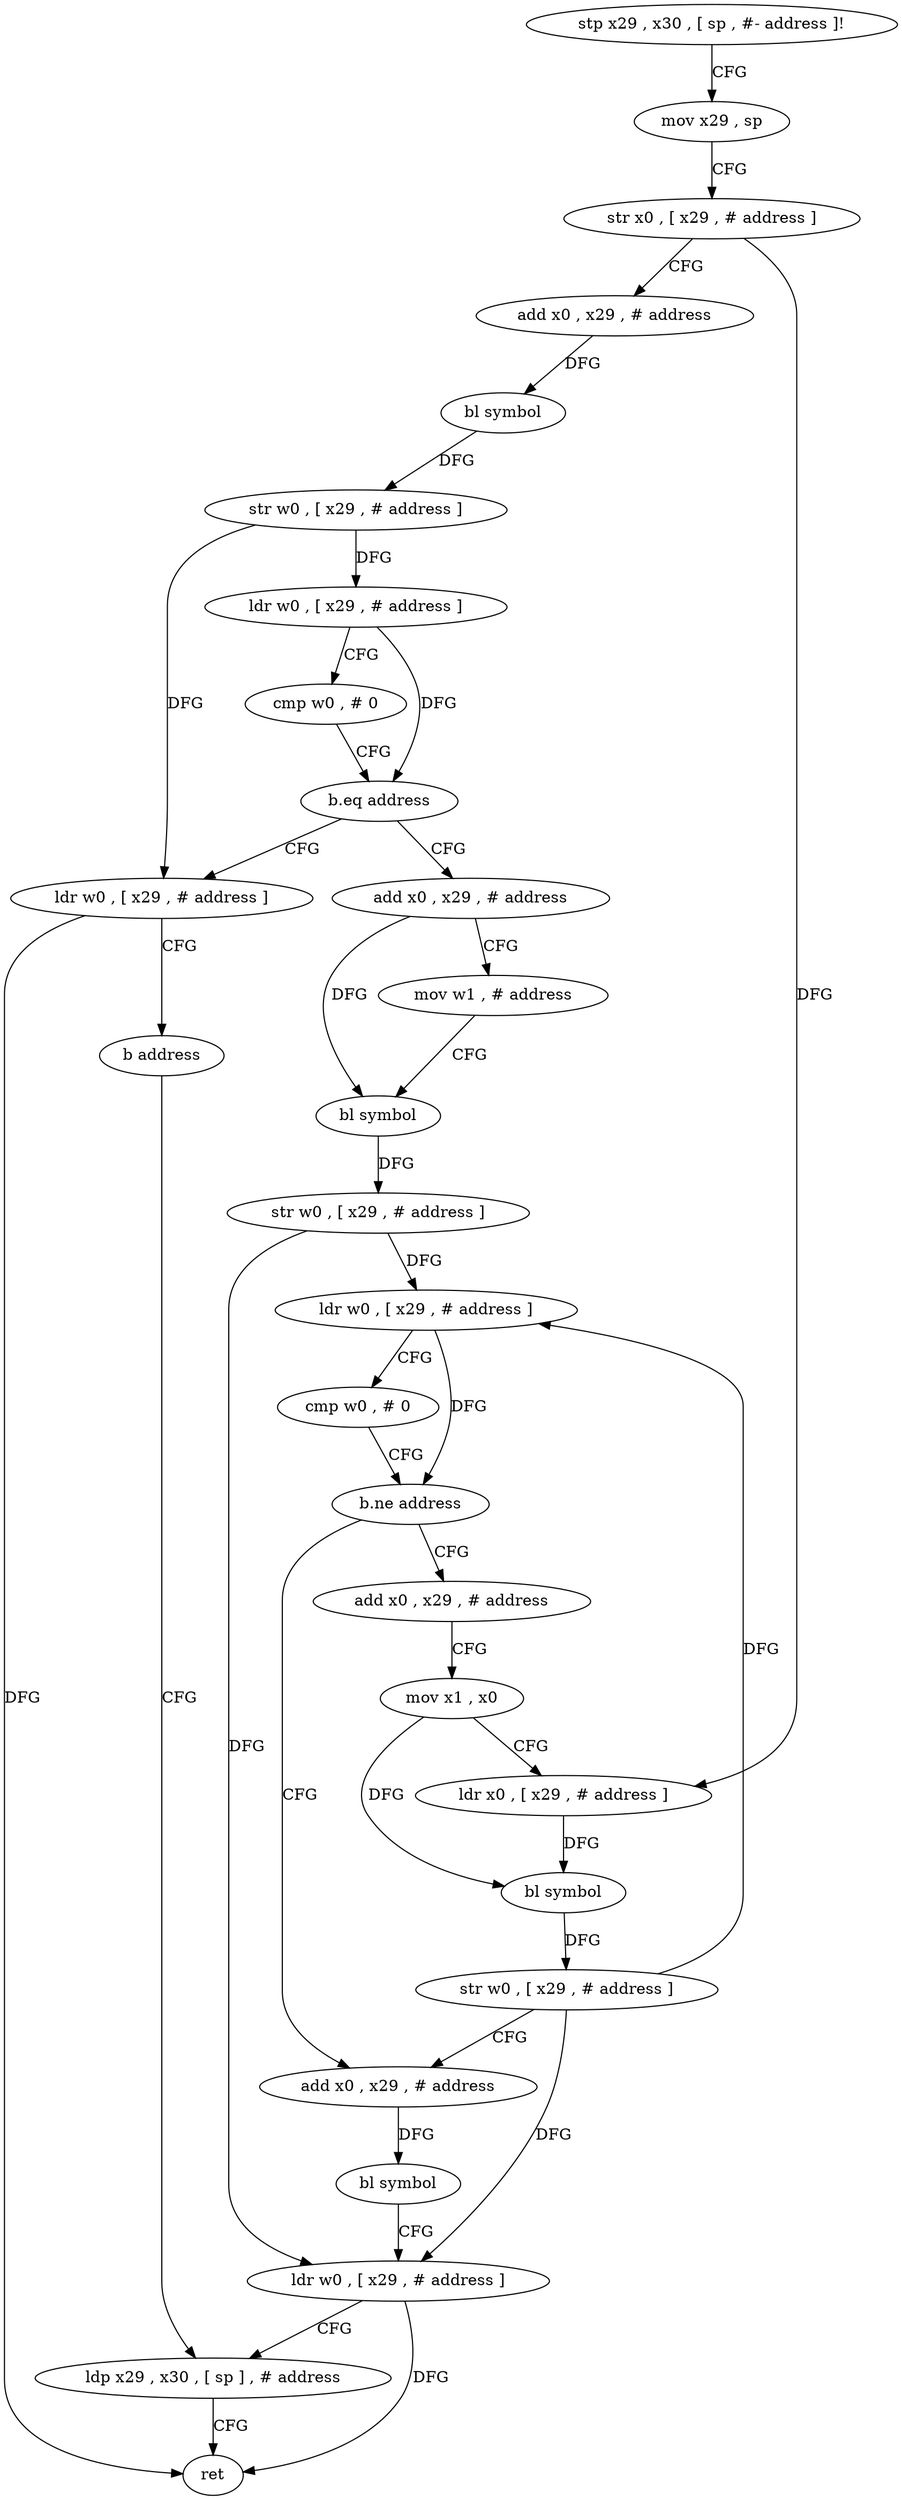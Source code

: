 digraph "func" {
"232416" [label = "stp x29 , x30 , [ sp , #- address ]!" ]
"232420" [label = "mov x29 , sp" ]
"232424" [label = "str x0 , [ x29 , # address ]" ]
"232428" [label = "add x0 , x29 , # address" ]
"232432" [label = "bl symbol" ]
"232436" [label = "str w0 , [ x29 , # address ]" ]
"232440" [label = "ldr w0 , [ x29 , # address ]" ]
"232444" [label = "cmp w0 , # 0" ]
"232448" [label = "b.eq address" ]
"232460" [label = "add x0 , x29 , # address" ]
"232452" [label = "ldr w0 , [ x29 , # address ]" ]
"232464" [label = "mov w1 , # address" ]
"232468" [label = "bl symbol" ]
"232472" [label = "str w0 , [ x29 , # address ]" ]
"232476" [label = "ldr w0 , [ x29 , # address ]" ]
"232480" [label = "cmp w0 , # 0" ]
"232484" [label = "b.ne address" ]
"232508" [label = "add x0 , x29 , # address" ]
"232488" [label = "add x0 , x29 , # address" ]
"232456" [label = "b address" ]
"232520" [label = "ldp x29 , x30 , [ sp ] , # address" ]
"232512" [label = "bl symbol" ]
"232516" [label = "ldr w0 , [ x29 , # address ]" ]
"232492" [label = "mov x1 , x0" ]
"232496" [label = "ldr x0 , [ x29 , # address ]" ]
"232500" [label = "bl symbol" ]
"232504" [label = "str w0 , [ x29 , # address ]" ]
"232524" [label = "ret" ]
"232416" -> "232420" [ label = "CFG" ]
"232420" -> "232424" [ label = "CFG" ]
"232424" -> "232428" [ label = "CFG" ]
"232424" -> "232496" [ label = "DFG" ]
"232428" -> "232432" [ label = "DFG" ]
"232432" -> "232436" [ label = "DFG" ]
"232436" -> "232440" [ label = "DFG" ]
"232436" -> "232452" [ label = "DFG" ]
"232440" -> "232444" [ label = "CFG" ]
"232440" -> "232448" [ label = "DFG" ]
"232444" -> "232448" [ label = "CFG" ]
"232448" -> "232460" [ label = "CFG" ]
"232448" -> "232452" [ label = "CFG" ]
"232460" -> "232464" [ label = "CFG" ]
"232460" -> "232468" [ label = "DFG" ]
"232452" -> "232456" [ label = "CFG" ]
"232452" -> "232524" [ label = "DFG" ]
"232464" -> "232468" [ label = "CFG" ]
"232468" -> "232472" [ label = "DFG" ]
"232472" -> "232476" [ label = "DFG" ]
"232472" -> "232516" [ label = "DFG" ]
"232476" -> "232480" [ label = "CFG" ]
"232476" -> "232484" [ label = "DFG" ]
"232480" -> "232484" [ label = "CFG" ]
"232484" -> "232508" [ label = "CFG" ]
"232484" -> "232488" [ label = "CFG" ]
"232508" -> "232512" [ label = "DFG" ]
"232488" -> "232492" [ label = "CFG" ]
"232456" -> "232520" [ label = "CFG" ]
"232520" -> "232524" [ label = "CFG" ]
"232512" -> "232516" [ label = "CFG" ]
"232516" -> "232520" [ label = "CFG" ]
"232516" -> "232524" [ label = "DFG" ]
"232492" -> "232496" [ label = "CFG" ]
"232492" -> "232500" [ label = "DFG" ]
"232496" -> "232500" [ label = "DFG" ]
"232500" -> "232504" [ label = "DFG" ]
"232504" -> "232508" [ label = "CFG" ]
"232504" -> "232476" [ label = "DFG" ]
"232504" -> "232516" [ label = "DFG" ]
}

